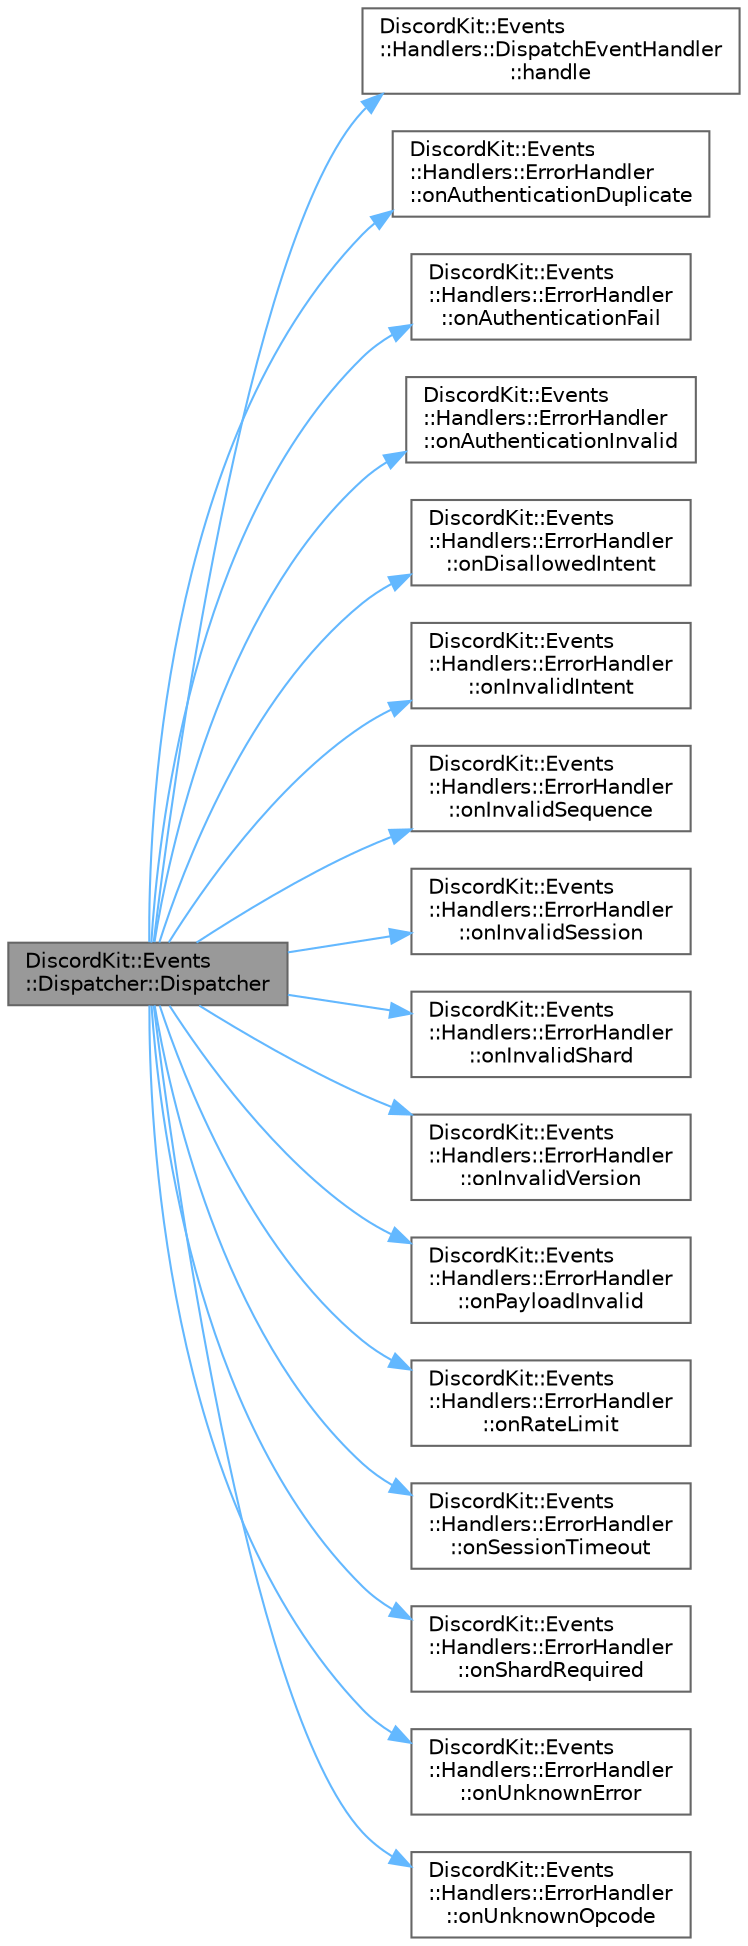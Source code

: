 digraph "DiscordKit::Events::Dispatcher::Dispatcher"
{
 // LATEX_PDF_SIZE
  bgcolor="transparent";
  edge [fontname=Helvetica,fontsize=10,labelfontname=Helvetica,labelfontsize=10];
  node [fontname=Helvetica,fontsize=10,shape=box,height=0.2,width=0.4];
  rankdir="LR";
  Node1 [id="Node000001",label="DiscordKit::Events\l::Dispatcher::Dispatcher",height=0.2,width=0.4,color="gray40", fillcolor="grey60", style="filled", fontcolor="black",tooltip=" "];
  Node1 -> Node2 [id="edge1_Node000001_Node000002",color="steelblue1",style="solid",tooltip=" "];
  Node2 [id="Node000002",label="DiscordKit::Events\l::Handlers::DispatchEventHandler\l::handle",height=0.2,width=0.4,color="grey40", fillcolor="white", style="filled",URL="$dc/de4/classDiscordKit_1_1Events_1_1Handlers_1_1DispatchEventHandler.html#aaf97866e44e77ffa17dc48c994e80891",tooltip=" "];
  Node1 -> Node3 [id="edge2_Node000001_Node000003",color="steelblue1",style="solid",tooltip=" "];
  Node3 [id="Node000003",label="DiscordKit::Events\l::Handlers::ErrorHandler\l::onAuthenticationDuplicate",height=0.2,width=0.4,color="grey40", fillcolor="white", style="filled",URL="$d8/dd5/classDiscordKit_1_1Events_1_1Handlers_1_1ErrorHandler.html#a96b520b4f808a37a265545cc1d4e0775",tooltip=" "];
  Node1 -> Node4 [id="edge3_Node000001_Node000004",color="steelblue1",style="solid",tooltip=" "];
  Node4 [id="Node000004",label="DiscordKit::Events\l::Handlers::ErrorHandler\l::onAuthenticationFail",height=0.2,width=0.4,color="grey40", fillcolor="white", style="filled",URL="$d8/dd5/classDiscordKit_1_1Events_1_1Handlers_1_1ErrorHandler.html#acc59d041f60c4ca0fe1ab97ded258487",tooltip=" "];
  Node1 -> Node5 [id="edge4_Node000001_Node000005",color="steelblue1",style="solid",tooltip=" "];
  Node5 [id="Node000005",label="DiscordKit::Events\l::Handlers::ErrorHandler\l::onAuthenticationInvalid",height=0.2,width=0.4,color="grey40", fillcolor="white", style="filled",URL="$d8/dd5/classDiscordKit_1_1Events_1_1Handlers_1_1ErrorHandler.html#adca0d847ad657997c61c79dc59b8b9b0",tooltip=" "];
  Node1 -> Node6 [id="edge5_Node000001_Node000006",color="steelblue1",style="solid",tooltip=" "];
  Node6 [id="Node000006",label="DiscordKit::Events\l::Handlers::ErrorHandler\l::onDisallowedIntent",height=0.2,width=0.4,color="grey40", fillcolor="white", style="filled",URL="$d8/dd5/classDiscordKit_1_1Events_1_1Handlers_1_1ErrorHandler.html#aca1c3fd57654665d6ed62d3caebc758e",tooltip=" "];
  Node1 -> Node7 [id="edge6_Node000001_Node000007",color="steelblue1",style="solid",tooltip=" "];
  Node7 [id="Node000007",label="DiscordKit::Events\l::Handlers::ErrorHandler\l::onInvalidIntent",height=0.2,width=0.4,color="grey40", fillcolor="white", style="filled",URL="$d8/dd5/classDiscordKit_1_1Events_1_1Handlers_1_1ErrorHandler.html#a455149017f562039f88178a8a397e175",tooltip=" "];
  Node1 -> Node8 [id="edge7_Node000001_Node000008",color="steelblue1",style="solid",tooltip=" "];
  Node8 [id="Node000008",label="DiscordKit::Events\l::Handlers::ErrorHandler\l::onInvalidSequence",height=0.2,width=0.4,color="grey40", fillcolor="white", style="filled",URL="$d8/dd5/classDiscordKit_1_1Events_1_1Handlers_1_1ErrorHandler.html#a62afc779e2555575f688a18afa3ece3d",tooltip=" "];
  Node1 -> Node9 [id="edge8_Node000001_Node000009",color="steelblue1",style="solid",tooltip=" "];
  Node9 [id="Node000009",label="DiscordKit::Events\l::Handlers::ErrorHandler\l::onInvalidSession",height=0.2,width=0.4,color="grey40", fillcolor="white", style="filled",URL="$d8/dd5/classDiscordKit_1_1Events_1_1Handlers_1_1ErrorHandler.html#a1399f362fcd74c5d96ed7f32ada6d17c",tooltip=" "];
  Node1 -> Node10 [id="edge9_Node000001_Node000010",color="steelblue1",style="solid",tooltip=" "];
  Node10 [id="Node000010",label="DiscordKit::Events\l::Handlers::ErrorHandler\l::onInvalidShard",height=0.2,width=0.4,color="grey40", fillcolor="white", style="filled",URL="$d8/dd5/classDiscordKit_1_1Events_1_1Handlers_1_1ErrorHandler.html#aec99f9165b58e585e6f0514f0d32db21",tooltip=" "];
  Node1 -> Node11 [id="edge10_Node000001_Node000011",color="steelblue1",style="solid",tooltip=" "];
  Node11 [id="Node000011",label="DiscordKit::Events\l::Handlers::ErrorHandler\l::onInvalidVersion",height=0.2,width=0.4,color="grey40", fillcolor="white", style="filled",URL="$d8/dd5/classDiscordKit_1_1Events_1_1Handlers_1_1ErrorHandler.html#a85e006c32959a7fdc236ae2978be2aa2",tooltip=" "];
  Node1 -> Node12 [id="edge11_Node000001_Node000012",color="steelblue1",style="solid",tooltip=" "];
  Node12 [id="Node000012",label="DiscordKit::Events\l::Handlers::ErrorHandler\l::onPayloadInvalid",height=0.2,width=0.4,color="grey40", fillcolor="white", style="filled",URL="$d8/dd5/classDiscordKit_1_1Events_1_1Handlers_1_1ErrorHandler.html#a528ec0b1cbaf965da5e77133af47eadd",tooltip=" "];
  Node1 -> Node13 [id="edge12_Node000001_Node000013",color="steelblue1",style="solid",tooltip=" "];
  Node13 [id="Node000013",label="DiscordKit::Events\l::Handlers::ErrorHandler\l::onRateLimit",height=0.2,width=0.4,color="grey40", fillcolor="white", style="filled",URL="$d8/dd5/classDiscordKit_1_1Events_1_1Handlers_1_1ErrorHandler.html#a6a2894a05074fbc26bfe28a6b76da94c",tooltip=" "];
  Node1 -> Node14 [id="edge13_Node000001_Node000014",color="steelblue1",style="solid",tooltip=" "];
  Node14 [id="Node000014",label="DiscordKit::Events\l::Handlers::ErrorHandler\l::onSessionTimeout",height=0.2,width=0.4,color="grey40", fillcolor="white", style="filled",URL="$d8/dd5/classDiscordKit_1_1Events_1_1Handlers_1_1ErrorHandler.html#afb47ac118d475fbedf21a6b330b1c5f3",tooltip=" "];
  Node1 -> Node15 [id="edge14_Node000001_Node000015",color="steelblue1",style="solid",tooltip=" "];
  Node15 [id="Node000015",label="DiscordKit::Events\l::Handlers::ErrorHandler\l::onShardRequired",height=0.2,width=0.4,color="grey40", fillcolor="white", style="filled",URL="$d8/dd5/classDiscordKit_1_1Events_1_1Handlers_1_1ErrorHandler.html#ad046c7a8f307cb399cc7a4cc44daaa43",tooltip=" "];
  Node1 -> Node16 [id="edge15_Node000001_Node000016",color="steelblue1",style="solid",tooltip=" "];
  Node16 [id="Node000016",label="DiscordKit::Events\l::Handlers::ErrorHandler\l::onUnknownError",height=0.2,width=0.4,color="grey40", fillcolor="white", style="filled",URL="$d8/dd5/classDiscordKit_1_1Events_1_1Handlers_1_1ErrorHandler.html#a3375ad2293f365725bd166d0e0df3731",tooltip=" "];
  Node1 -> Node17 [id="edge16_Node000001_Node000017",color="steelblue1",style="solid",tooltip=" "];
  Node17 [id="Node000017",label="DiscordKit::Events\l::Handlers::ErrorHandler\l::onUnknownOpcode",height=0.2,width=0.4,color="grey40", fillcolor="white", style="filled",URL="$d8/dd5/classDiscordKit_1_1Events_1_1Handlers_1_1ErrorHandler.html#a7957ba89f85e77404276af3779cb99b3",tooltip=" "];
}
